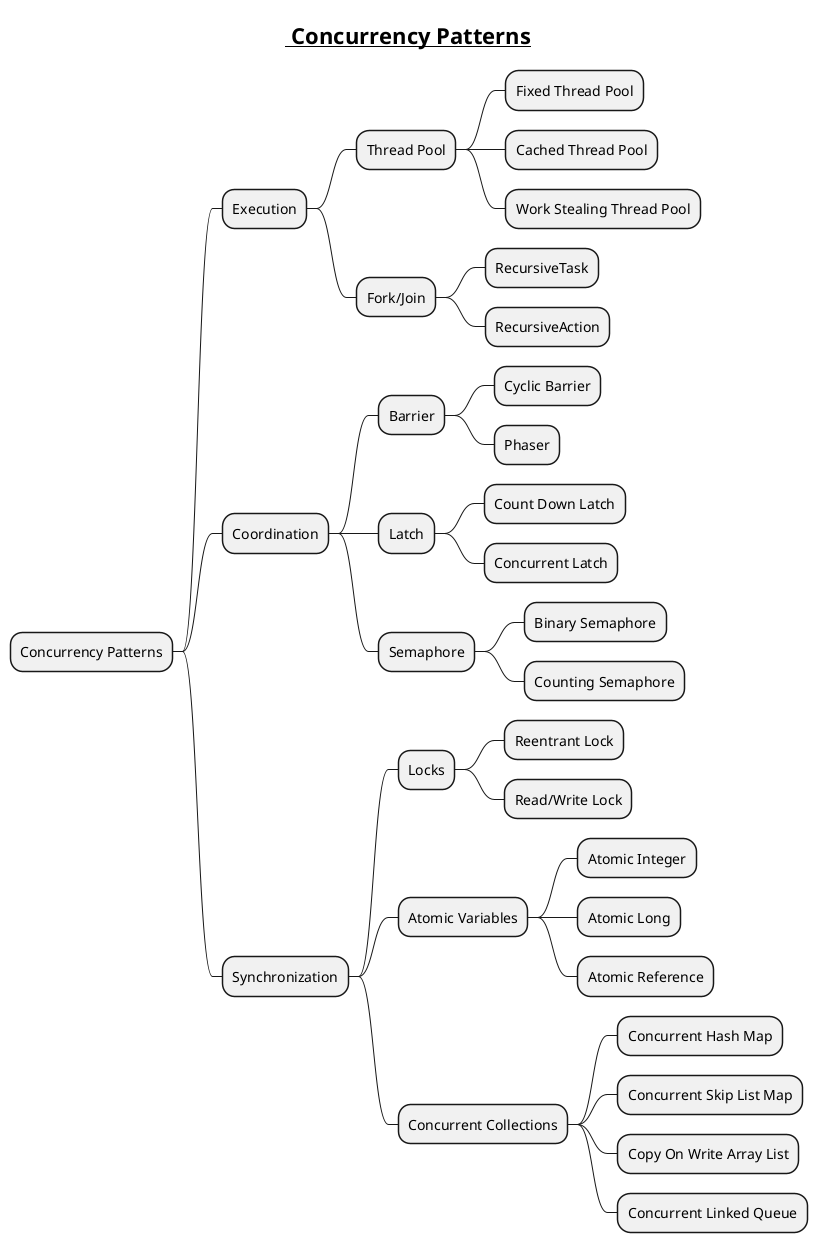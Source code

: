 @startmindmap
title =__ Concurrency Patterns__

* Concurrency Patterns
** Execution
*** Thread Pool
**** Fixed Thread Pool
**** Cached Thread Pool
**** Work Stealing Thread Pool
*** Fork/Join
**** RecursiveTask
**** RecursiveAction
** Coordination
*** Barrier
**** Cyclic Barrier
**** Phaser
*** Latch
**** Count Down Latch
**** Concurrent Latch
*** Semaphore
**** Binary Semaphore
**** Counting Semaphore
** Synchronization
*** Locks
**** Reentrant Lock
**** Read/Write Lock
*** Atomic Variables
**** Atomic Integer
**** Atomic Long
**** Atomic Reference
*** Concurrent Collections
**** Concurrent Hash Map
**** Concurrent Skip List Map
**** Copy On Write Array List
**** Concurrent Linked Queue
@endmindmap
